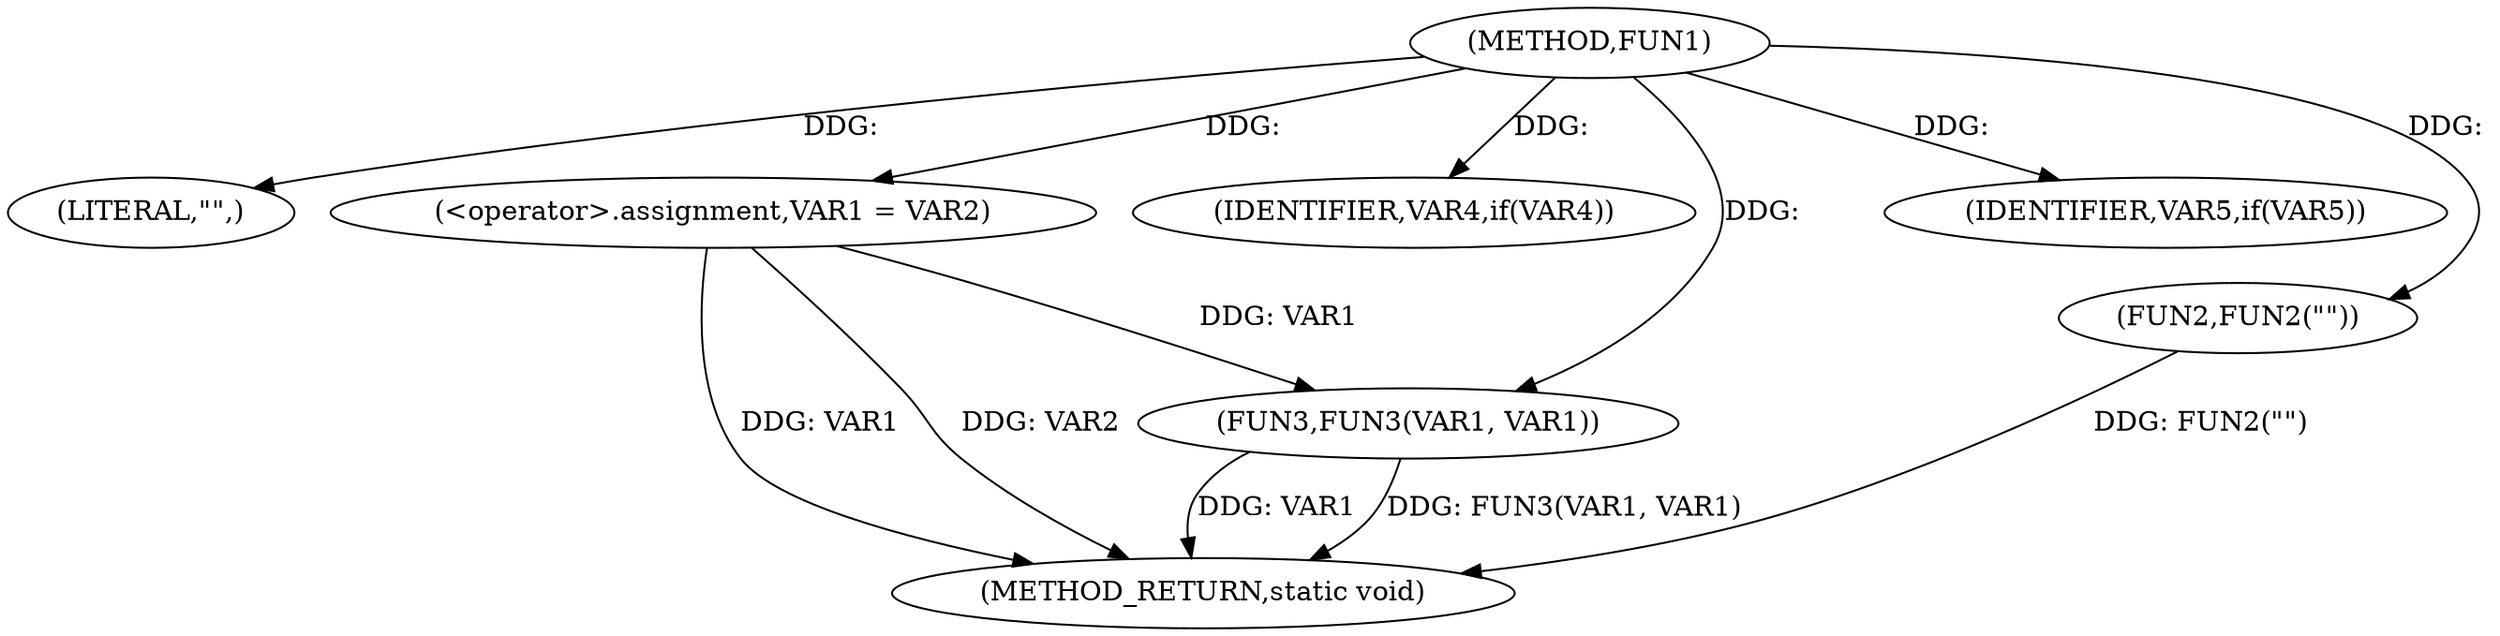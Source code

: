 digraph FUN1 {  
"1000100" [label = "(METHOD,FUN1)" ]
"1000120" [label = "(METHOD_RETURN,static void)" ]
"1000103" [label = "(LITERAL,\"\",)" ]
"1000104" [label = "(<operator>.assignment,VAR1 = VAR2)" ]
"1000108" [label = "(IDENTIFIER,VAR4,if(VAR4))" ]
"1000110" [label = "(FUN2,FUN2(\"\"))" ]
"1000115" [label = "(IDENTIFIER,VAR5,if(VAR5))" ]
"1000117" [label = "(FUN3,FUN3(VAR1, VAR1))" ]
  "1000117" -> "1000120"  [ label = "DDG: FUN3(VAR1, VAR1)"] 
  "1000104" -> "1000120"  [ label = "DDG: VAR1"] 
  "1000117" -> "1000120"  [ label = "DDG: VAR1"] 
  "1000110" -> "1000120"  [ label = "DDG: FUN2(\"\")"] 
  "1000104" -> "1000120"  [ label = "DDG: VAR2"] 
  "1000100" -> "1000103"  [ label = "DDG: "] 
  "1000100" -> "1000104"  [ label = "DDG: "] 
  "1000100" -> "1000108"  [ label = "DDG: "] 
  "1000100" -> "1000110"  [ label = "DDG: "] 
  "1000100" -> "1000115"  [ label = "DDG: "] 
  "1000104" -> "1000117"  [ label = "DDG: VAR1"] 
  "1000100" -> "1000117"  [ label = "DDG: "] 
}
